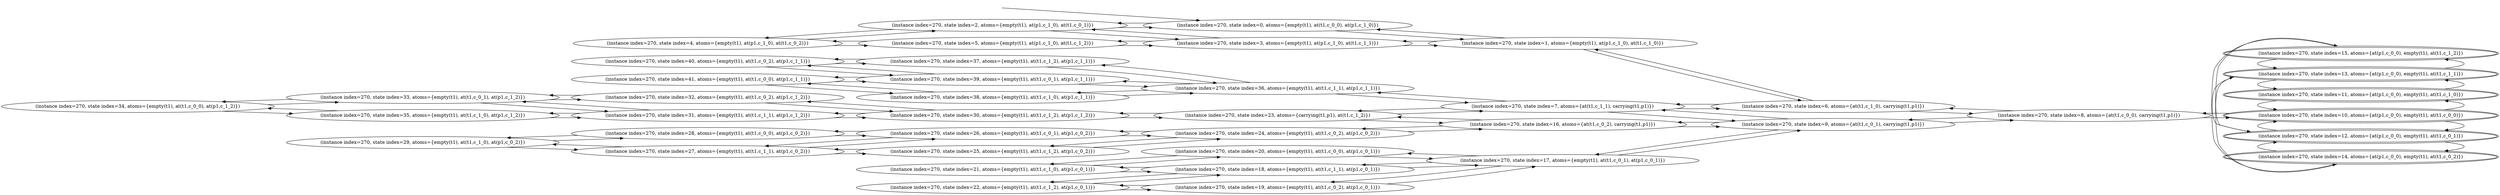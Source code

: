 digraph {
rankdir="LR"
s34[label="(instance index=270, state index=34, atoms={empty(t1), at(t1,c_0_0), at(p1,c_1_2)})"]
s29[label="(instance index=270, state index=29, atoms={empty(t1), at(t1,c_1_0), at(p1,c_0_2)})"]
s35[label="(instance index=270, state index=35, atoms={empty(t1), at(t1,c_1_0), at(p1,c_1_2)})"]
s33[label="(instance index=270, state index=33, atoms={empty(t1), at(t1,c_0_1), at(p1,c_1_2)})"]
s28[label="(instance index=270, state index=28, atoms={empty(t1), at(t1,c_0_0), at(p1,c_0_2)})"]
s27[label="(instance index=270, state index=27, atoms={empty(t1), at(t1,c_1_1), at(p1,c_0_2)})"]
s41[label="(instance index=270, state index=41, atoms={empty(t1), at(t1,c_0_0), at(p1,c_1_1)})"]
s40[label="(instance index=270, state index=40, atoms={empty(t1), at(t1,c_0_2), at(p1,c_1_1)})"]
s32[label="(instance index=270, state index=32, atoms={empty(t1), at(t1,c_0_2), at(p1,c_1_2)})"]
s31[label="(instance index=270, state index=31, atoms={empty(t1), at(t1,c_1_1), at(p1,c_1_2)})"]
s4[label="(instance index=270, state index=4, atoms={empty(t1), at(p1,c_1_0), at(t1,c_0_2)})"]
s22[label="(instance index=270, state index=22, atoms={empty(t1), at(t1,c_1_2), at(p1,c_0_1)})"]
s21[label="(instance index=270, state index=21, atoms={empty(t1), at(t1,c_1_0), at(p1,c_0_1)})"]
s38[label="(instance index=270, state index=38, atoms={empty(t1), at(t1,c_1_0), at(p1,c_1_1)})"]
s37[label="(instance index=270, state index=37, atoms={empty(t1), at(t1,c_1_2), at(p1,c_1_1)})"]
s39[label="(instance index=270, state index=39, atoms={empty(t1), at(t1,c_0_1), at(p1,c_1_1)})"]
s30[label="(instance index=270, state index=30, atoms={empty(t1), at(t1,c_1_2), at(p1,c_1_2)})"]
s2[label="(instance index=270, state index=2, atoms={empty(t1), at(p1,c_1_0), at(t1,c_0_1)})"]
s5[label="(instance index=270, state index=5, atoms={empty(t1), at(p1,c_1_0), at(t1,c_1_2)})"]
s25[label="(instance index=270, state index=25, atoms={empty(t1), at(t1,c_1_2), at(p1,c_0_2)})"]
s26[label="(instance index=270, state index=26, atoms={empty(t1), at(t1,c_0_1), at(p1,c_0_2)})"]
s36[label="(instance index=270, state index=36, atoms={empty(t1), at(t1,c_1_1), at(p1,c_1_1)})"]
s0[label="(instance index=270, state index=0, atoms={empty(t1), at(t1,c_0_0), at(p1,c_1_0)})"]
s3[label="(instance index=270, state index=3, atoms={empty(t1), at(p1,c_1_0), at(t1,c_1_1)})"]
s23[label="(instance index=270, state index=23, atoms={carrying(t1,p1), at(t1,c_1_2)})"]
s24[label="(instance index=270, state index=24, atoms={empty(t1), at(t1,c_0_2), at(p1,c_0_2)})"]
s18[label="(instance index=270, state index=18, atoms={empty(t1), at(t1,c_1_1), at(p1,c_0_1)})"]
s19[label="(instance index=270, state index=19, atoms={empty(t1), at(t1,c_0_2), at(p1,c_0_1)})"]
s20[label="(instance index=270, state index=20, atoms={empty(t1), at(t1,c_0_0), at(p1,c_0_1)})"]
s17[label="(instance index=270, state index=17, atoms={empty(t1), at(t1,c_0_1), at(p1,c_0_1)})"]
s16[label="(instance index=270, state index=16, atoms={at(t1,c_0_2), carrying(t1,p1)})"]
s7[label="(instance index=270, state index=7, atoms={at(t1,c_1_1), carrying(t1,p1)})"]
s1[label="(instance index=270, state index=1, atoms={empty(t1), at(p1,c_1_0), at(t1,c_1_0)})"]
s9[label="(instance index=270, state index=9, atoms={at(t1,c_0_1), carrying(t1,p1)})"]
s6[label="(instance index=270, state index=6, atoms={at(t1,c_1_0), carrying(t1,p1)})"]
s8[label="(instance index=270, state index=8, atoms={at(t1,c_0_0), carrying(t1,p1)})"]
s10[peripheries=2,label="(instance index=270, state index=10, atoms={at(p1,c_0_0), empty(t1), at(t1,c_0_0)})"]
s11[peripheries=2,label="(instance index=270, state index=11, atoms={at(p1,c_0_0), empty(t1), at(t1,c_1_0)})"]
s12[peripheries=2,label="(instance index=270, state index=12, atoms={at(p1,c_0_0), empty(t1), at(t1,c_0_1)})"]
s13[peripheries=2,label="(instance index=270, state index=13, atoms={at(p1,c_0_0), empty(t1), at(t1,c_1_1)})"]
s14[peripheries=2,label="(instance index=270, state index=14, atoms={at(p1,c_0_0), empty(t1), at(t1,c_0_2)})"]
s15[peripheries=2,label="(instance index=270, state index=15, atoms={at(p1,c_0_0), empty(t1), at(t1,c_1_2)})"]
Dangling [ label = "", style = invis ]
{ rank = same; Dangling }
Dangling -> s0
{ rank = same; s0}
{ rank = same; s29,s35,s33}
{ rank = same; s28,s27,s41,s40,s32,s31,s4}
{ rank = same; s22,s21,s38,s37,s39,s30,s2,s5,s25,s26}
{ rank = same; s36,s0,s3,s23,s24,s18,s19,s20}
{ rank = same; s17,s16,s7,s1}
{ rank = same; s9,s6}
{ rank = same; s8}
{ rank = same; s10,s11,s12,s13,s14,s15}
{
s34->s35
s34->s33
}
{
s29->s28
s29->s27
s35->s31
s35->s34
s33->s31
s33->s34
s33->s32
}
{
s28->s29
s28->s26
s27->s29
s27->s26
s27->s25
s41->s39
s41->s38
s40->s39
s40->s37
s32->s30
s32->s33
s31->s35
s31->s30
s31->s33
s4->s5
s4->s2
}
{
s22->s19
s22->s18
s21->s20
s21->s18
s38->s36
s38->s41
s37->s36
s37->s40
s39->s36
s39->s41
s39->s40
s30->s31
s30->s23
s30->s32
s2->s4
s2->s3
s2->s0
s5->s4
s5->s3
s25->s27
s25->s24
s26->s28
s26->s27
s26->s24
}
{
s36->s38
s36->s7
s36->s37
s36->s39
s0->s2
s0->s1
s3->s5
s3->s2
s3->s1
s23->s30
s23->s7
s23->s16
s24->s26
s24->s25
s24->s16
s18->s22
s18->s21
s18->s17
s19->s22
s19->s17
s20->s21
s20->s17
}
{
s17->s20
s17->s18
s17->s19
s17->s9
s16->s23
s16->s9
s16->s24
s7->s23
s7->s6
s7->s36
s7->s9
s1->s6
s1->s3
s1->s0
}
{
s9->s16
s9->s7
s9->s17
s9->s8
s6->s7
s6->s1
s6->s8
}
{
s8->s10
s8->s6
s8->s9
}
{
s10->s12
s10->s11
s10->s8
s11->s13
s11->s10
s12->s14
s12->s13
s12->s10
s13->s15
s13->s12
s13->s11
s14->s15
s14->s12
s15->s14
s15->s13
}
}
